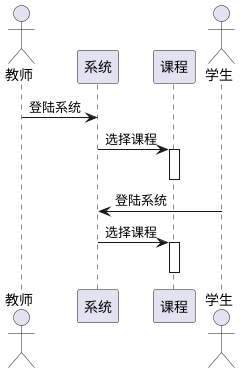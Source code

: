 @startuml

actor 教师 as A
participant "系统" as C
participant "课程" as D
actor 学生 as B

A->C: 登陆系统


C->D:选择课程
activate D
deactivate D

B-> C:登陆系统

C->D:选择课程
activate D
deactivate D

@enduml